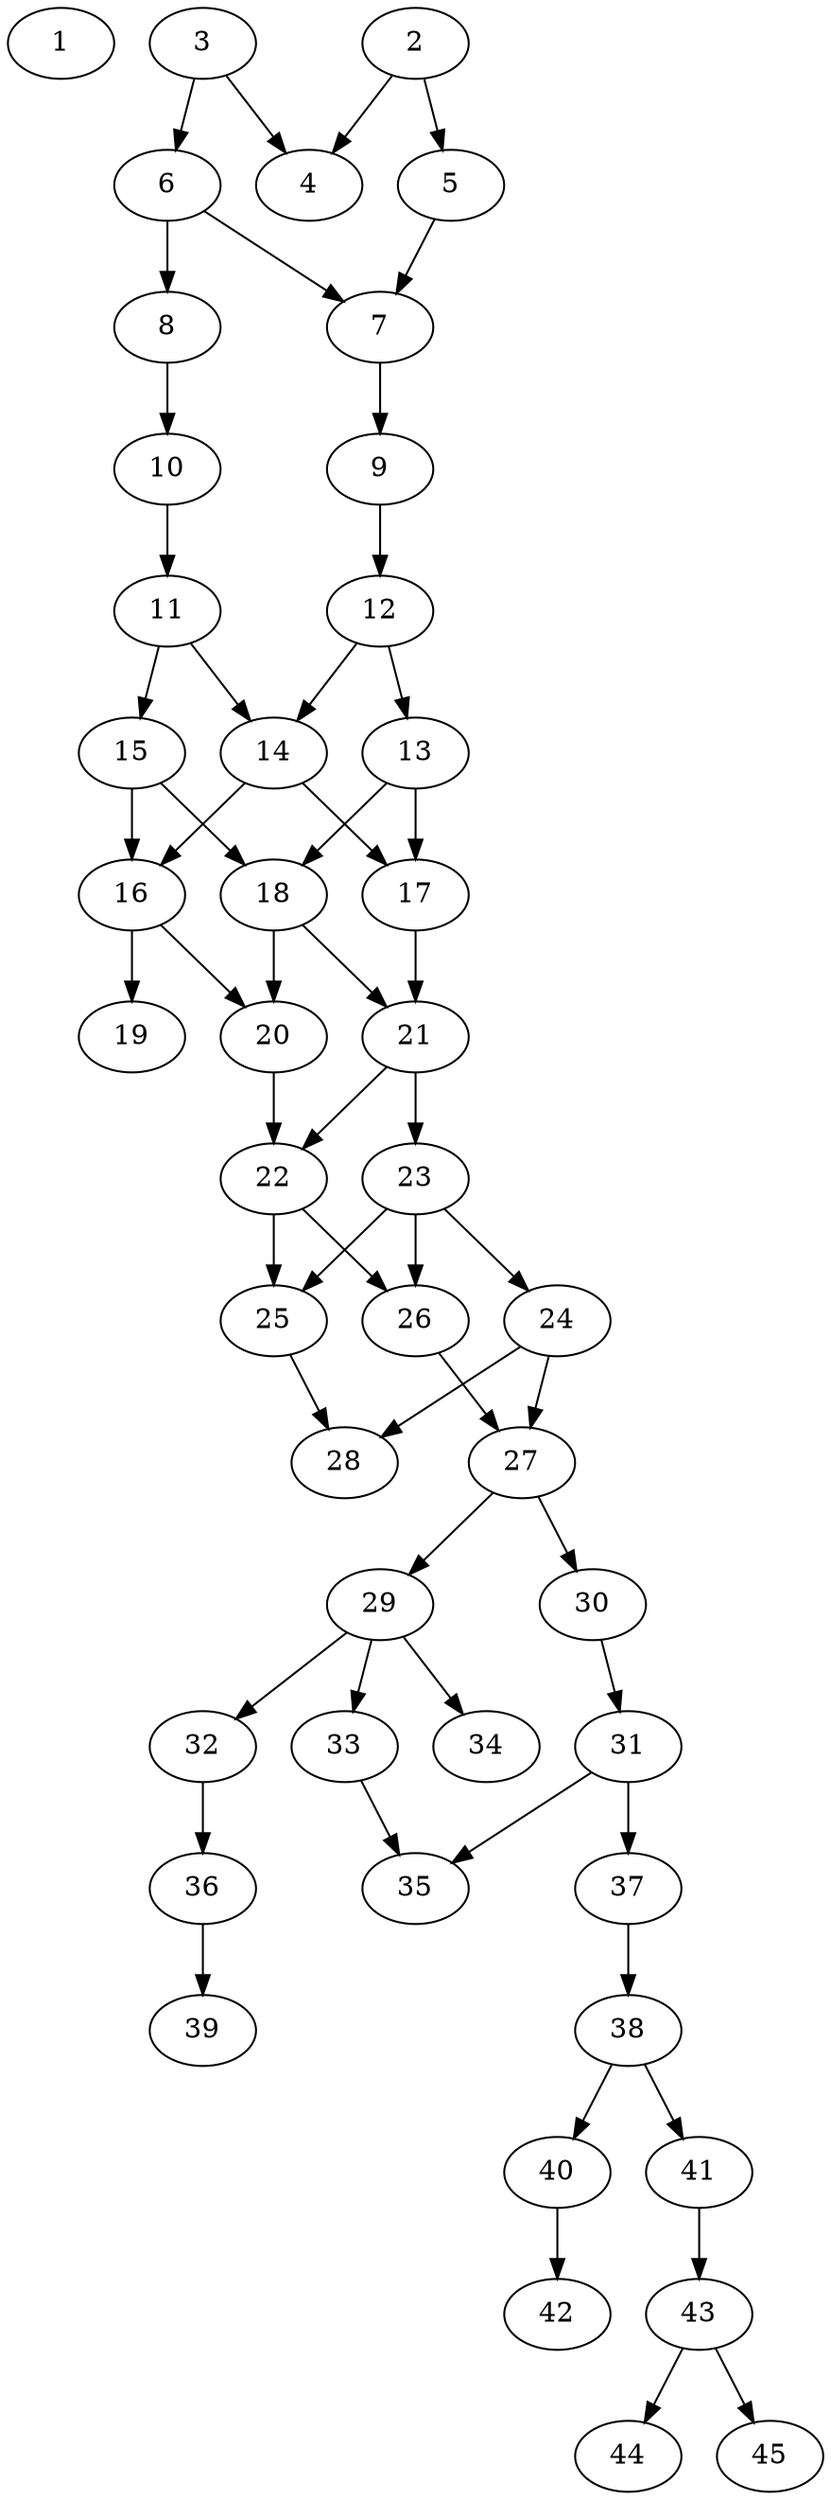 // DAG automatically generated by daggen at Thu Oct  3 14:07:24 2019
// ./daggen --dot -n 45 --ccr 0.4 --fat 0.3 --regular 0.5 --density 0.6 --mindata 5242880 --maxdata 52428800 
digraph G {
  1 [size="72826880", alpha="0.02", expect_size="29130752"] 
  2 [size="89561600", alpha="0.04", expect_size="35824640"] 
  2 -> 4 [size ="35824640"]
  2 -> 5 [size ="35824640"]
  3 [size="78474240", alpha="0.02", expect_size="31389696"] 
  3 -> 4 [size ="31389696"]
  3 -> 6 [size ="31389696"]
  4 [size="36574720", alpha="0.06", expect_size="14629888"] 
  5 [size="48719360", alpha="0.18", expect_size="19487744"] 
  5 -> 7 [size ="19487744"]
  6 [size="87408640", alpha="0.07", expect_size="34963456"] 
  6 -> 7 [size ="34963456"]
  6 -> 8 [size ="34963456"]
  7 [size="50324480", alpha="0.19", expect_size="20129792"] 
  7 -> 9 [size ="20129792"]
  8 [size="100024320", alpha="0.08", expect_size="40009728"] 
  8 -> 10 [size ="40009728"]
  9 [size="35765760", alpha="0.18", expect_size="14306304"] 
  9 -> 12 [size ="14306304"]
  10 [size="60193280", alpha="0.03", expect_size="24077312"] 
  10 -> 11 [size ="24077312"]
  11 [size="29416960", alpha="0.11", expect_size="11766784"] 
  11 -> 14 [size ="11766784"]
  11 -> 15 [size ="11766784"]
  12 [size="41507840", alpha="0.10", expect_size="16603136"] 
  12 -> 13 [size ="16603136"]
  12 -> 14 [size ="16603136"]
  13 [size="67271680", alpha="0.09", expect_size="26908672"] 
  13 -> 17 [size ="26908672"]
  13 -> 18 [size ="26908672"]
  14 [size="81623040", alpha="0.03", expect_size="32649216"] 
  14 -> 16 [size ="32649216"]
  14 -> 17 [size ="32649216"]
  15 [size="118256640", alpha="0.07", expect_size="47302656"] 
  15 -> 16 [size ="47302656"]
  15 -> 18 [size ="47302656"]
  16 [size="103918080", alpha="0.19", expect_size="41567232"] 
  16 -> 19 [size ="41567232"]
  16 -> 20 [size ="41567232"]
  17 [size="25600000", alpha="0.06", expect_size="10240000"] 
  17 -> 21 [size ="10240000"]
  18 [size="17930240", alpha="0.08", expect_size="7172096"] 
  18 -> 20 [size ="7172096"]
  18 -> 21 [size ="7172096"]
  19 [size="62702080", alpha="0.09", expect_size="25080832"] 
  20 [size="50590720", alpha="0.20", expect_size="20236288"] 
  20 -> 22 [size ="20236288"]
  21 [size="68165120", alpha="0.20", expect_size="27266048"] 
  21 -> 22 [size ="27266048"]
  21 -> 23 [size ="27266048"]
  22 [size="15191040", alpha="0.13", expect_size="6076416"] 
  22 -> 25 [size ="6076416"]
  22 -> 26 [size ="6076416"]
  23 [size="76382720", alpha="0.18", expect_size="30553088"] 
  23 -> 24 [size ="30553088"]
  23 -> 25 [size ="30553088"]
  23 -> 26 [size ="30553088"]
  24 [size="129477120", alpha="0.06", expect_size="51790848"] 
  24 -> 27 [size ="51790848"]
  24 -> 28 [size ="51790848"]
  25 [size="27194880", alpha="0.00", expect_size="10877952"] 
  25 -> 28 [size ="10877952"]
  26 [size="69222400", alpha="0.07", expect_size="27688960"] 
  26 -> 27 [size ="27688960"]
  27 [size="63982080", alpha="0.01", expect_size="25592832"] 
  27 -> 29 [size ="25592832"]
  27 -> 30 [size ="25592832"]
  28 [size="97277440", alpha="0.09", expect_size="38910976"] 
  29 [size="26373120", alpha="0.01", expect_size="10549248"] 
  29 -> 32 [size ="10549248"]
  29 -> 33 [size ="10549248"]
  29 -> 34 [size ="10549248"]
  30 [size="81082880", alpha="0.01", expect_size="32433152"] 
  30 -> 31 [size ="32433152"]
  31 [size="78223360", alpha="0.03", expect_size="31289344"] 
  31 -> 35 [size ="31289344"]
  31 -> 37 [size ="31289344"]
  32 [size="77511680", alpha="0.11", expect_size="31004672"] 
  32 -> 36 [size ="31004672"]
  33 [size="37442560", alpha="0.07", expect_size="14977024"] 
  33 -> 35 [size ="14977024"]
  34 [size="23383040", alpha="0.16", expect_size="9353216"] 
  35 [size="58803200", alpha="0.02", expect_size="23521280"] 
  36 [size="61347840", alpha="0.03", expect_size="24539136"] 
  36 -> 39 [size ="24539136"]
  37 [size="105323520", alpha="0.07", expect_size="42129408"] 
  37 -> 38 [size ="42129408"]
  38 [size="109985280", alpha="0.11", expect_size="43994112"] 
  38 -> 40 [size ="43994112"]
  38 -> 41 [size ="43994112"]
  39 [size="44285440", alpha="0.04", expect_size="17714176"] 
  40 [size="48849920", alpha="0.03", expect_size="19539968"] 
  40 -> 42 [size ="19539968"]
  41 [size="52797440", alpha="0.12", expect_size="21118976"] 
  41 -> 43 [size ="21118976"]
  42 [size="72442880", alpha="0.01", expect_size="28977152"] 
  43 [size="18224640", alpha="0.00", expect_size="7289856"] 
  43 -> 44 [size ="7289856"]
  43 -> 45 [size ="7289856"]
  44 [size="62269440", alpha="0.20", expect_size="24907776"] 
  45 [size="37168640", alpha="0.02", expect_size="14867456"] 
}
